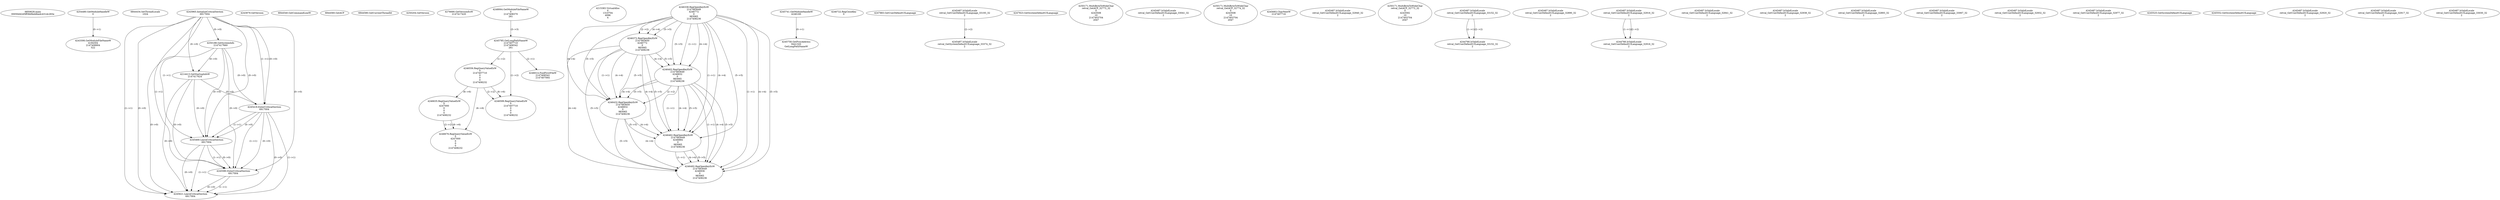 // Global SCDG with merge call
digraph {
	0 [label="6850628.main
00050d42d5ff38d9eddbedc431dc283e"]
	1 [label="4254480.GetModuleHandleW
0"]
	2 [label="6844434.SetThreadLocale
1024"]
	3 [label="4243965.InitializeCriticalSection
6917004"]
	4 [label="4243979.GetVersion
"]
	5 [label="4250188.GetSystemInfo
2147417660"]
	3 -> 5 [label="(0-->0)"]
	6 [label="6844540.GetCommandLineW
"]
	7 [label="4214413.GetStartupInfoW
2147417624"]
	3 -> 7 [label="(0-->0)"]
	5 -> 7 [label="(0-->0)"]
	8 [label="6844560.GetACP
"]
	9 [label="6844580.GetCurrentThreadId
"]
	10 [label="4250204.GetVersion
"]
	11 [label="4276690.GetVersionExW
2147417420"]
	12 [label="4243306.GetModuleFileNameW
4194304
2147408904
522"]
	1 -> 12 [label="(0-->1)"]
	13 [label="4248064.GetModuleFileNameW
0
2147408370
261"]
	14 [label="4215383.VirtualAlloc
0
1310704
4096
4"]
	15 [label="4246338.RegOpenKeyExW
2147483649
4246772
0
983065
2147408236"]
	16 [label="4245741.GetModuleHandleW
4246160"]
	17 [label="4245758.GetProcAddress
9441320
GetLongPathNameW"]
	16 -> 17 [label="(0-->1)"]
	18 [label="4245785.GetLongPathNameW
2147407710
2147406542
261"]
	13 -> 18 [label="(3-->3)"]
	19 [label="4246556.RegQueryValueExW
0
2147407710
0
0
0
2147408232"]
	18 -> 19 [label="(1-->2)"]
	20 [label="4246635.RegQueryValueExW
0
4247000
0
0
0
2147408232"]
	19 -> 20 [label="(6-->6)"]
	21 [label="4246722.RegCloseKey
0"]
	22 [label="4247883.GetUserDefaultUILanguage
"]
	23 [label="4245418.EnterCriticalSection
6917004"]
	3 -> 23 [label="(1-->1)"]
	3 -> 23 [label="(0-->0)"]
	5 -> 23 [label="(0-->0)"]
	7 -> 23 [label="(0-->0)"]
	24 [label="4245469.LeaveCriticalSection
6917004"]
	3 -> 24 [label="(1-->1)"]
	23 -> 24 [label="(1-->1)"]
	3 -> 24 [label="(0-->0)"]
	5 -> 24 [label="(0-->0)"]
	7 -> 24 [label="(0-->0)"]
	23 -> 24 [label="(0-->0)"]
	25 [label="4245487.IsValidLocale
retval_GetUserDefaultUILanguage_33193_32
2"]
	26 [label="4245580.EnterCriticalSection
6917004"]
	3 -> 26 [label="(1-->1)"]
	23 -> 26 [label="(1-->1)"]
	24 -> 26 [label="(1-->1)"]
	3 -> 26 [label="(0-->0)"]
	5 -> 26 [label="(0-->0)"]
	7 -> 26 [label="(0-->0)"]
	23 -> 26 [label="(0-->0)"]
	24 -> 26 [label="(0-->0)"]
	27 [label="4245621.LeaveCriticalSection
6917004"]
	3 -> 27 [label="(1-->1)"]
	23 -> 27 [label="(1-->1)"]
	24 -> 27 [label="(1-->1)"]
	26 -> 27 [label="(1-->1)"]
	3 -> 27 [label="(0-->0)"]
	5 -> 27 [label="(0-->0)"]
	7 -> 27 [label="(0-->0)"]
	23 -> 27 [label="(0-->0)"]
	24 -> 27 [label="(0-->0)"]
	26 -> 27 [label="(0-->0)"]
	28 [label="4247923.GetSystemDefaultUILanguage
"]
	29 [label="4245487.IsValidLocale
retval_GetSystemDefaultUILanguage_33374_32
2"]
	25 -> 29 [label="(2-->2)"]
	30 [label="4250171.MultiByteToWideChar
retval_GetACP_32773_32
0
4243508
10
2147403704
2047"]
	31 [label="4246676.RegQueryValueExW
0
4247000
0
0
0
2147408232"]
	20 -> 31 [label="(2-->2)"]
	19 -> 31 [label="(6-->6)"]
	20 -> 31 [label="(6-->6)"]
	32 [label="4245487.IsValidLocale
retval_GetUserDefaultUILanguage_33041_32
2"]
	33 [label="4250171.MultiByteToWideChar
retval_GetACP_32774_32
0
4243508
10
2147403704
2047"]
	34 [label="4246372.RegOpenKeyExW
2147483650
4246772
0
983065
2147408236"]
	15 -> 34 [label="(2-->2)"]
	15 -> 34 [label="(4-->4)"]
	15 -> 34 [label="(5-->5)"]
	35 [label="4245683.CharNextW
2147407716"]
	36 [label="4245487.IsValidLocale
retval_GetUserDefaultUILanguage_32940_32
2"]
	37 [label="4250171.MultiByteToWideChar
retval_GetACP_32773_32
0
4243592
10
2147403704
2047"]
	38 [label="4246402.RegOpenKeyExW
2147483649
4246832
0
983065
2147408236"]
	15 -> 38 [label="(1-->1)"]
	15 -> 38 [label="(4-->4)"]
	34 -> 38 [label="(4-->4)"]
	15 -> 38 [label="(5-->5)"]
	34 -> 38 [label="(5-->5)"]
	39 [label="4246599.RegQueryValueExW
0
2147407710
0
0
0
2147408232"]
	18 -> 39 [label="(1-->2)"]
	19 -> 39 [label="(2-->2)"]
	19 -> 39 [label="(6-->6)"]
	40 [label="4245487.IsValidLocale
retval_GetUserDefaultUILanguage_33152_32
2"]
	41 [label="4244766.IsValidLocale
retval_GetUserDefaultUILanguage_33152_32
2"]
	40 -> 41 [label="(1-->1)"]
	40 -> 41 [label="(2-->2)"]
	42 [label="4245487.IsValidLocale
retval_GetUserDefaultUILanguage_32890_32
2"]
	43 [label="4245487.IsValidLocale
retval_GetUserDefaultUILanguage_32916_32
2"]
	44 [label="4245487.IsValidLocale
retval_GetUserDefaultUILanguage_32841_32
2"]
	45 [label="4246432.RegOpenKeyExW
2147483650
4246832
0
983065
2147408236"]
	34 -> 45 [label="(1-->1)"]
	38 -> 45 [label="(2-->2)"]
	15 -> 45 [label="(4-->4)"]
	34 -> 45 [label="(4-->4)"]
	38 -> 45 [label="(4-->4)"]
	15 -> 45 [label="(5-->5)"]
	34 -> 45 [label="(5-->5)"]
	38 -> 45 [label="(5-->5)"]
	46 [label="4246462.RegOpenKeyExW
2147483649
4246884
0
983065
2147408236"]
	15 -> 46 [label="(1-->1)"]
	38 -> 46 [label="(1-->1)"]
	15 -> 46 [label="(4-->4)"]
	34 -> 46 [label="(4-->4)"]
	38 -> 46 [label="(4-->4)"]
	45 -> 46 [label="(4-->4)"]
	15 -> 46 [label="(5-->5)"]
	34 -> 46 [label="(5-->5)"]
	38 -> 46 [label="(5-->5)"]
	45 -> 46 [label="(5-->5)"]
	47 [label="4246492.RegOpenKeyExW
2147483649
4246936
0
983065
2147408236"]
	15 -> 47 [label="(1-->1)"]
	38 -> 47 [label="(1-->1)"]
	46 -> 47 [label="(1-->1)"]
	15 -> 47 [label="(4-->4)"]
	34 -> 47 [label="(4-->4)"]
	38 -> 47 [label="(4-->4)"]
	45 -> 47 [label="(4-->4)"]
	46 -> 47 [label="(4-->4)"]
	15 -> 47 [label="(5-->5)"]
	34 -> 47 [label="(5-->5)"]
	38 -> 47 [label="(5-->5)"]
	45 -> 47 [label="(5-->5)"]
	46 -> 47 [label="(5-->5)"]
	48 [label="4245487.IsValidLocale
retval_GetUserDefaultUILanguage_32938_32
2"]
	49 [label="4245487.IsValidLocale
retval_GetUserDefaultUILanguage_32893_32
2"]
	50 [label="4246014.FindFirstFileW
2147406542
2147407064"]
	18 -> 50 [label="(2-->1)"]
	51 [label="4245487.IsValidLocale
retval_GetUserDefaultUILanguage_33067_32
2"]
	52 [label="4245487.IsValidLocale
retval_GetUserDefaultUILanguage_32932_32
2"]
	53 [label="4245487.IsValidLocale
retval_GetUserDefaultUILanguage_32977_32
2"]
	54 [label="4244766.IsValidLocale
retval_GetUserDefaultUILanguage_32916_32
2"]
	43 -> 54 [label="(1-->1)"]
	43 -> 54 [label="(2-->2)"]
	55 [label="4245525.GetSystemDefaultUILanguage
"]
	56 [label="4245552.GetSystemDefaultUILanguage
"]
	57 [label="4245487.IsValidLocale
retval_GetUserDefaultUILanguage_32920_32
2"]
	58 [label="4245487.IsValidLocale
retval_GetUserDefaultUILanguage_32917_32
2"]
	59 [label="4245487.IsValidLocale
retval_GetUserDefaultUILanguage_33030_32
2"]
}
